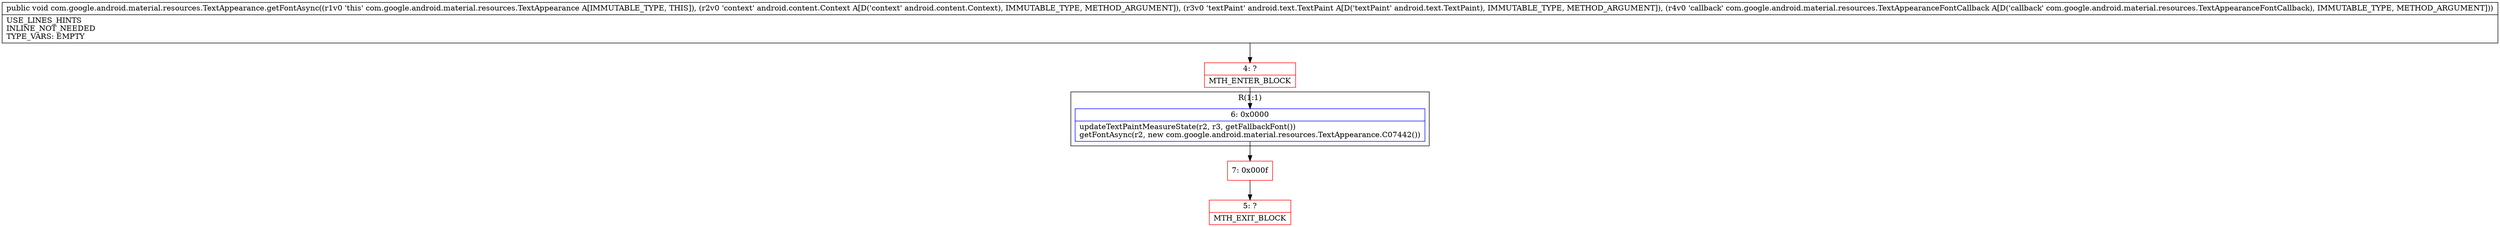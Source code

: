 digraph "CFG forcom.google.android.material.resources.TextAppearance.getFontAsync(Landroid\/content\/Context;Landroid\/text\/TextPaint;Lcom\/google\/android\/material\/resources\/TextAppearanceFontCallback;)V" {
subgraph cluster_Region_1725737805 {
label = "R(1:1)";
node [shape=record,color=blue];
Node_6 [shape=record,label="{6\:\ 0x0000|updateTextPaintMeasureState(r2, r3, getFallbackFont())\lgetFontAsync(r2, new com.google.android.material.resources.TextAppearance.C07442())\l}"];
}
Node_4 [shape=record,color=red,label="{4\:\ ?|MTH_ENTER_BLOCK\l}"];
Node_7 [shape=record,color=red,label="{7\:\ 0x000f}"];
Node_5 [shape=record,color=red,label="{5\:\ ?|MTH_EXIT_BLOCK\l}"];
MethodNode[shape=record,label="{public void com.google.android.material.resources.TextAppearance.getFontAsync((r1v0 'this' com.google.android.material.resources.TextAppearance A[IMMUTABLE_TYPE, THIS]), (r2v0 'context' android.content.Context A[D('context' android.content.Context), IMMUTABLE_TYPE, METHOD_ARGUMENT]), (r3v0 'textPaint' android.text.TextPaint A[D('textPaint' android.text.TextPaint), IMMUTABLE_TYPE, METHOD_ARGUMENT]), (r4v0 'callback' com.google.android.material.resources.TextAppearanceFontCallback A[D('callback' com.google.android.material.resources.TextAppearanceFontCallback), IMMUTABLE_TYPE, METHOD_ARGUMENT]))  | USE_LINES_HINTS\lINLINE_NOT_NEEDED\lTYPE_VARS: EMPTY\l}"];
MethodNode -> Node_4;Node_6 -> Node_7;
Node_4 -> Node_6;
Node_7 -> Node_5;
}

